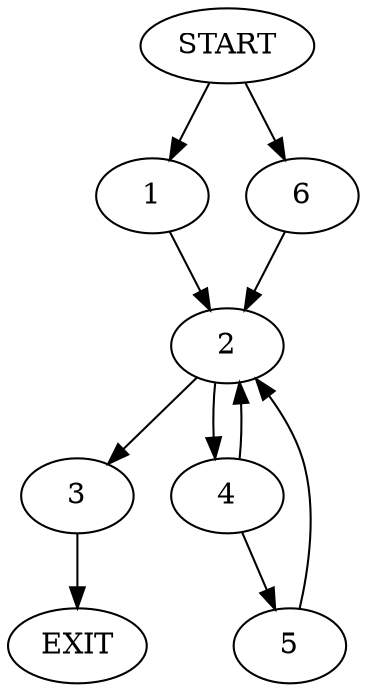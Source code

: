 digraph {
0 [label="START"]
7 [label="EXIT"]
0 -> 1
1 -> 2
2 -> 3
2 -> 4
4 -> 2
4 -> 5
3 -> 7
5 -> 2
0 -> 6
6 -> 2
}
